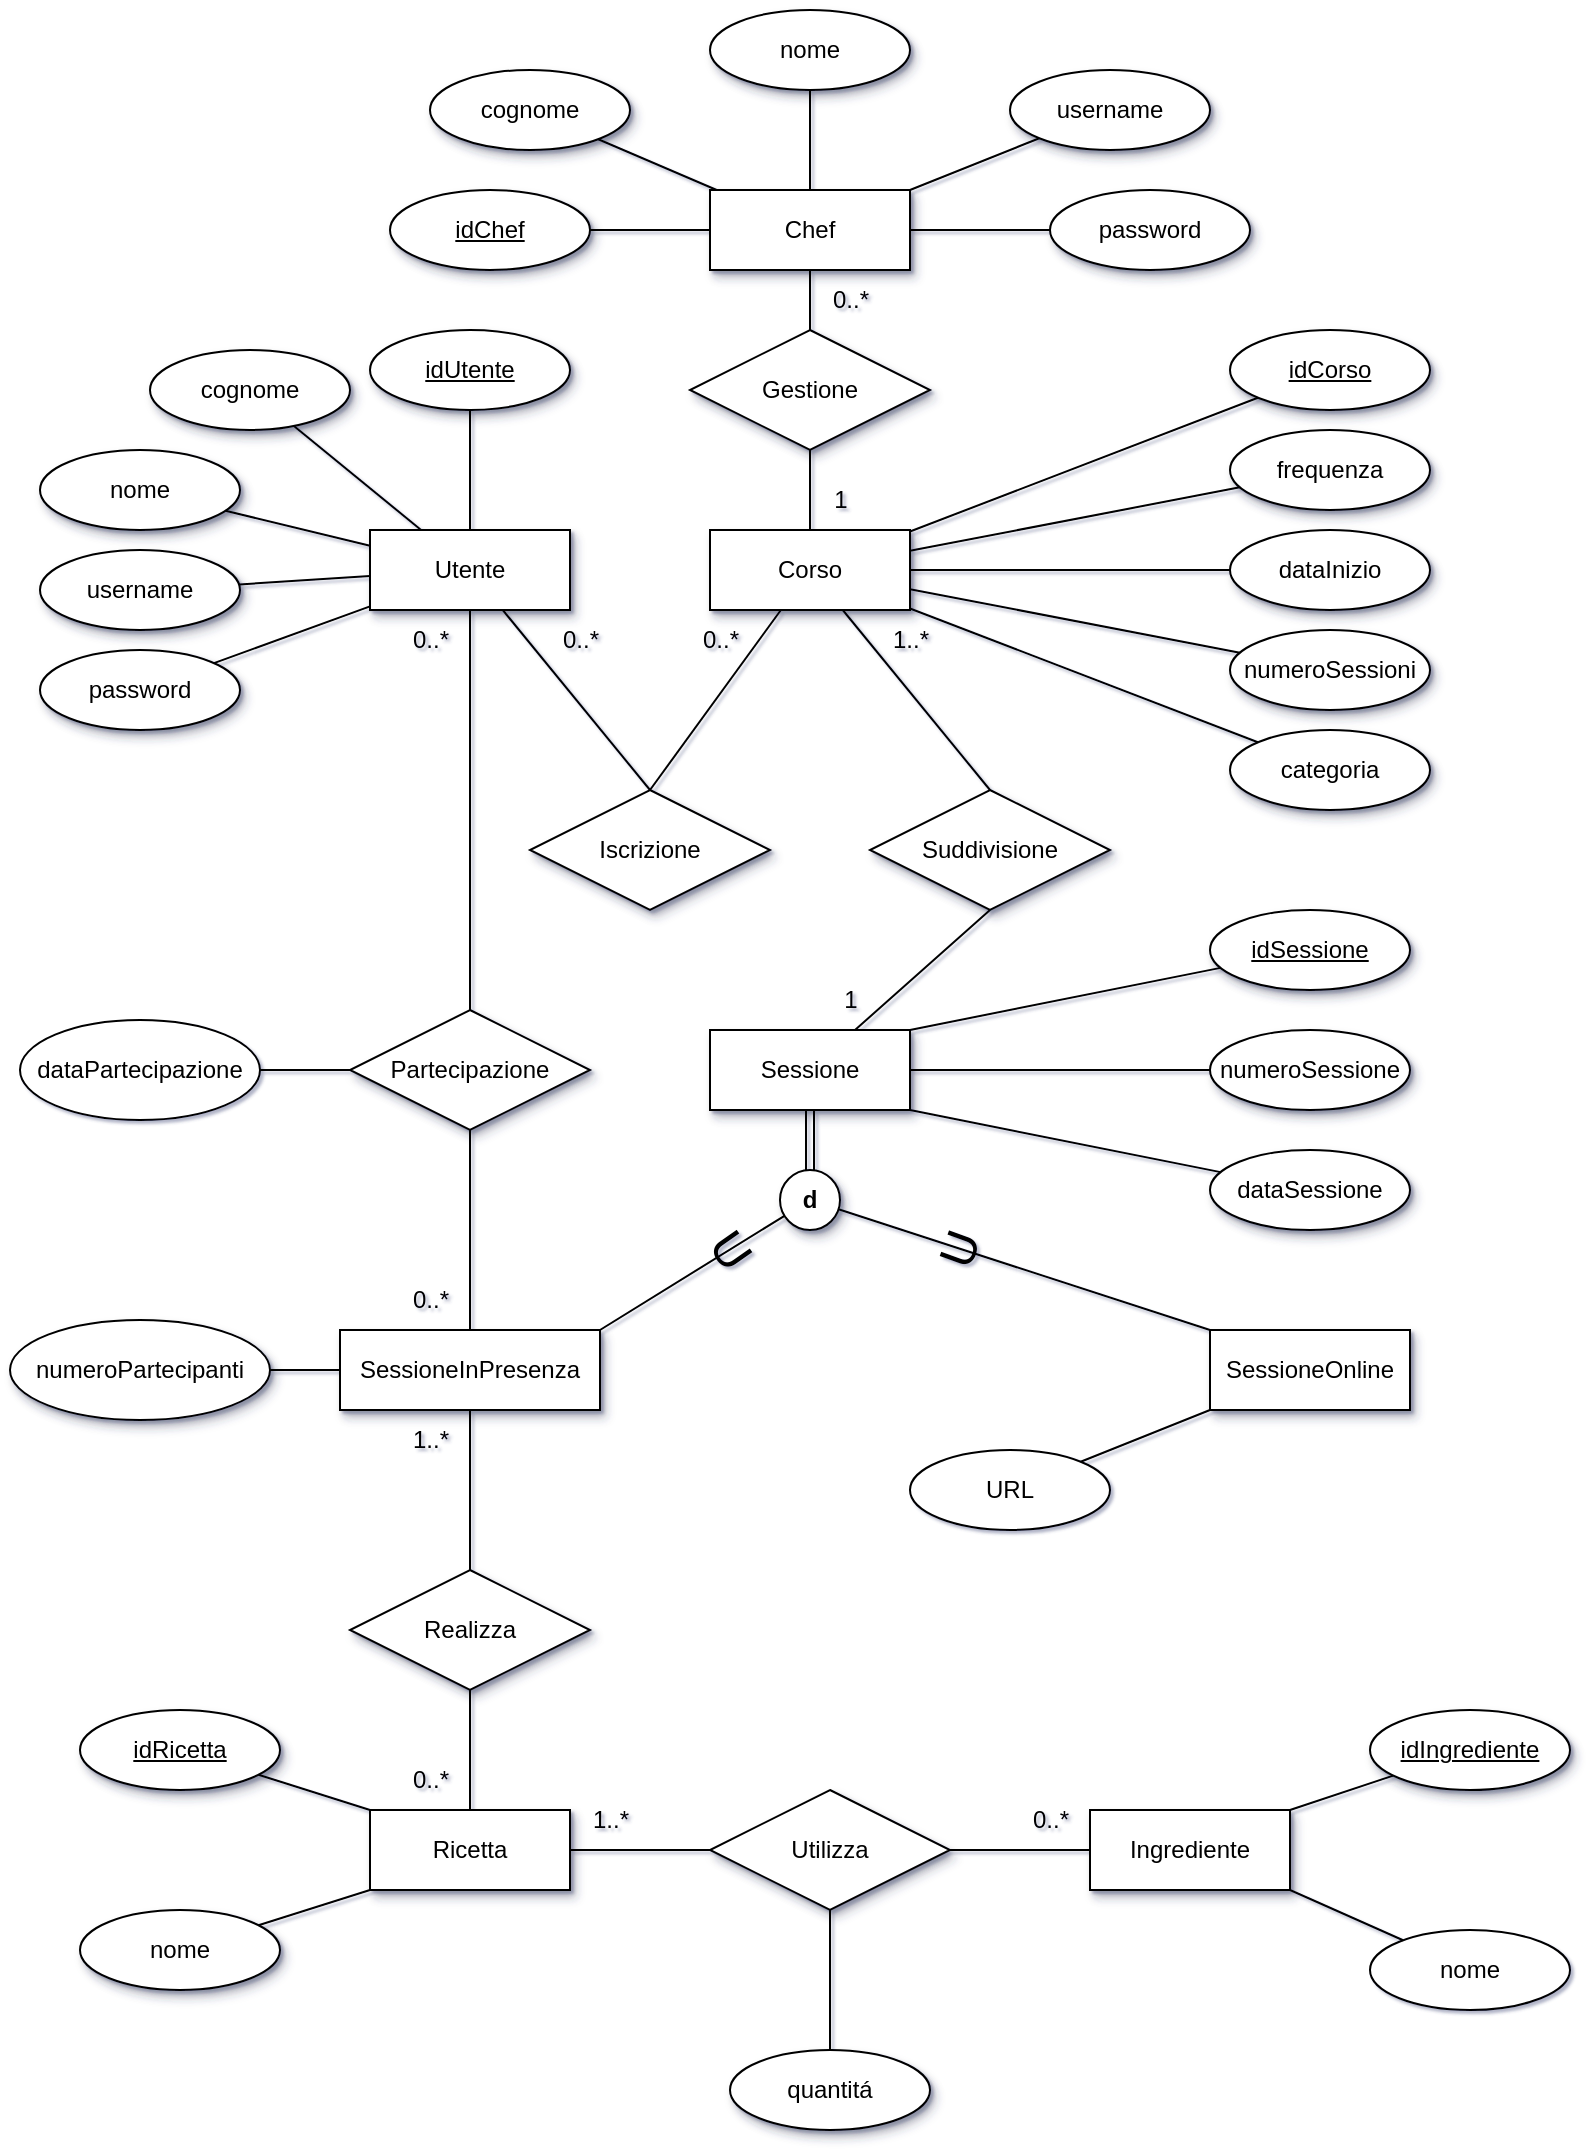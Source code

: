 <mxfile version="27.0.9">
  <diagram name="Pagina-1" id="IO72nUoh3hYoswCz1FrB">
    <mxGraphModel dx="988" dy="906" grid="1" gridSize="10" guides="1" tooltips="1" connect="1" arrows="1" fold="1" page="1" pageScale="1" pageWidth="827" pageHeight="1169" math="0" shadow="1">
      <root>
        <mxCell id="0" />
        <mxCell id="1" parent="0" />
        <mxCell id="X9CcGSQdcjv7YNDz8xj4-1" value="Chef" style="whiteSpace=wrap;html=1;align=center;shadow=1;" parent="1" vertex="1">
          <mxGeometry x="374.0" y="110" width="100" height="40" as="geometry" />
        </mxCell>
        <mxCell id="X9CcGSQdcjv7YNDz8xj4-2" value="idChef" style="ellipse;whiteSpace=wrap;html=1;align=center;fontStyle=4;shadow=1;strokeColor=default;verticalAlign=middle;fontFamily=Helvetica;fontSize=12;fontColor=default;fillColor=default;" parent="1" vertex="1">
          <mxGeometry x="214.0" y="110" width="100" height="40" as="geometry" />
        </mxCell>
        <mxCell id="X9CcGSQdcjv7YNDz8xj4-3" value="password" style="ellipse;whiteSpace=wrap;html=1;align=center;shadow=1;strokeColor=default;verticalAlign=middle;fontFamily=Helvetica;fontSize=12;fontColor=default;fillColor=default;" parent="1" vertex="1">
          <mxGeometry x="544" y="110" width="100" height="40" as="geometry" />
        </mxCell>
        <mxCell id="X9CcGSQdcjv7YNDz8xj4-4" value="username" style="ellipse;whiteSpace=wrap;html=1;align=center;shadow=1;strokeColor=default;verticalAlign=middle;fontFamily=Helvetica;fontSize=12;fontColor=default;fillColor=default;" parent="1" vertex="1">
          <mxGeometry x="524" y="50" width="100" height="40" as="geometry" />
        </mxCell>
        <mxCell id="X9CcGSQdcjv7YNDz8xj4-5" value="cognome" style="ellipse;whiteSpace=wrap;html=1;align=center;shadow=1;strokeColor=default;verticalAlign=middle;fontFamily=Helvetica;fontSize=12;fontColor=default;fillColor=default;" parent="1" vertex="1">
          <mxGeometry x="234" y="50" width="100" height="40" as="geometry" />
        </mxCell>
        <mxCell id="X9CcGSQdcjv7YNDz8xj4-6" value="nome" style="ellipse;whiteSpace=wrap;html=1;align=center;shadow=1;strokeColor=default;verticalAlign=middle;fontFamily=Helvetica;fontSize=12;fontColor=default;fillColor=default;" parent="1" vertex="1">
          <mxGeometry x="374" y="20" width="100" height="40" as="geometry" />
        </mxCell>
        <mxCell id="X9CcGSQdcjv7YNDz8xj4-9" value="Utente" style="whiteSpace=wrap;html=1;align=center;shadow=1;strokeColor=default;verticalAlign=middle;fontFamily=Helvetica;fontSize=12;fontColor=default;fillColor=default;direction=east;flipH=0;flipV=1;" parent="1" vertex="1">
          <mxGeometry x="204" y="280" width="100" height="40" as="geometry" />
        </mxCell>
        <mxCell id="X9CcGSQdcjv7YNDz8xj4-10" value="idUtente" style="ellipse;whiteSpace=wrap;html=1;align=center;fontStyle=4;shadow=1;strokeColor=default;verticalAlign=middle;fontFamily=Helvetica;fontSize=12;fontColor=default;fillColor=default;direction=east;flipH=0;flipV=1;" parent="1" vertex="1">
          <mxGeometry x="204" y="180" width="100" height="40" as="geometry" />
        </mxCell>
        <mxCell id="X9CcGSQdcjv7YNDz8xj4-11" value="password" style="ellipse;whiteSpace=wrap;html=1;align=center;shadow=1;strokeColor=default;verticalAlign=middle;fontFamily=Helvetica;fontSize=12;fontColor=default;fillColor=default;direction=east;flipH=0;flipV=1;" parent="1" vertex="1">
          <mxGeometry x="39" y="340" width="100" height="40" as="geometry" />
        </mxCell>
        <mxCell id="X9CcGSQdcjv7YNDz8xj4-12" value="username" style="ellipse;whiteSpace=wrap;html=1;align=center;shadow=1;strokeColor=default;verticalAlign=middle;fontFamily=Helvetica;fontSize=12;fontColor=default;fillColor=default;direction=east;flipH=0;flipV=1;" parent="1" vertex="1">
          <mxGeometry x="39" y="290" width="100" height="40" as="geometry" />
        </mxCell>
        <mxCell id="X9CcGSQdcjv7YNDz8xj4-13" value="cognome" style="ellipse;whiteSpace=wrap;html=1;align=center;shadow=1;strokeColor=default;verticalAlign=middle;fontFamily=Helvetica;fontSize=12;fontColor=default;fillColor=default;direction=east;flipH=0;flipV=1;" parent="1" vertex="1">
          <mxGeometry x="94" y="190" width="100" height="40" as="geometry" />
        </mxCell>
        <mxCell id="X9CcGSQdcjv7YNDz8xj4-14" value="nome" style="ellipse;whiteSpace=wrap;html=1;align=center;shadow=1;strokeColor=default;verticalAlign=middle;fontFamily=Helvetica;fontSize=12;fontColor=default;fillColor=default;direction=east;flipH=0;flipV=1;" parent="1" vertex="1">
          <mxGeometry x="39" y="240" width="100" height="40" as="geometry" />
        </mxCell>
        <mxCell id="X9CcGSQdcjv7YNDz8xj4-16" value="Corso" style="whiteSpace=wrap;html=1;align=center;shadow=1;strokeColor=default;verticalAlign=middle;fontFamily=Helvetica;fontSize=12;fontColor=default;fillColor=default;" parent="1" vertex="1">
          <mxGeometry x="374" y="280" width="100" height="40" as="geometry" />
        </mxCell>
        <mxCell id="X9CcGSQdcjv7YNDz8xj4-17" value="idCorso" style="ellipse;whiteSpace=wrap;html=1;align=center;fontStyle=4;shadow=1;strokeColor=default;verticalAlign=middle;fontFamily=Helvetica;fontSize=12;fontColor=default;fillColor=default;" parent="1" vertex="1">
          <mxGeometry x="634" y="180" width="100" height="40" as="geometry" />
        </mxCell>
        <mxCell id="X9CcGSQdcjv7YNDz8xj4-18" value="categoria" style="ellipse;whiteSpace=wrap;html=1;align=center;shadow=1;strokeColor=default;verticalAlign=middle;fontFamily=Helvetica;fontSize=12;fontColor=default;fillColor=default;" parent="1" vertex="1">
          <mxGeometry x="634" y="380" width="100" height="40" as="geometry" />
        </mxCell>
        <mxCell id="X9CcGSQdcjv7YNDz8xj4-19" value="frequenza" style="ellipse;whiteSpace=wrap;html=1;align=center;shadow=1;strokeColor=default;verticalAlign=middle;fontFamily=Helvetica;fontSize=12;fontColor=default;fillColor=default;" parent="1" vertex="1">
          <mxGeometry x="634" y="230" width="100" height="40" as="geometry" />
        </mxCell>
        <mxCell id="X9CcGSQdcjv7YNDz8xj4-23" value="dataInizio" style="ellipse;whiteSpace=wrap;html=1;align=center;shadow=1;strokeColor=default;verticalAlign=middle;fontFamily=Helvetica;fontSize=12;fontColor=default;fillColor=default;" parent="1" vertex="1">
          <mxGeometry x="634" y="280" width="100" height="40" as="geometry" />
        </mxCell>
        <mxCell id="X9CcGSQdcjv7YNDz8xj4-24" value="numeroSessioni" style="ellipse;whiteSpace=wrap;html=1;align=center;shadow=1;strokeColor=default;verticalAlign=middle;fontFamily=Helvetica;fontSize=12;fontColor=default;fillColor=default;" parent="1" vertex="1">
          <mxGeometry x="634" y="330" width="100" height="40" as="geometry" />
        </mxCell>
        <mxCell id="X9CcGSQdcjv7YNDz8xj4-28" value="" style="endArrow=none;html=1;rounded=0;fontFamily=Helvetica;fontSize=12;fontColor=default;" parent="1" source="X9CcGSQdcjv7YNDz8xj4-1" target="X9CcGSQdcjv7YNDz8xj4-2" edge="1">
          <mxGeometry relative="1" as="geometry">
            <mxPoint x="314.15" y="370" as="sourcePoint" />
            <mxPoint x="474.15" y="370" as="targetPoint" />
          </mxGeometry>
        </mxCell>
        <mxCell id="X9CcGSQdcjv7YNDz8xj4-29" value="" style="endArrow=none;html=1;rounded=0;fontFamily=Helvetica;fontSize=12;fontColor=default;" parent="1" source="X9CcGSQdcjv7YNDz8xj4-9" target="X9CcGSQdcjv7YNDz8xj4-14" edge="1">
          <mxGeometry relative="1" as="geometry">
            <mxPoint x="184" y="267.222" as="sourcePoint" />
            <mxPoint x="414.0" y="66.137" as="targetPoint" />
          </mxGeometry>
        </mxCell>
        <mxCell id="X9CcGSQdcjv7YNDz8xj4-30" value="" style="endArrow=none;html=1;rounded=0;fontFamily=Helvetica;fontSize=12;fontColor=default;" parent="1" source="X9CcGSQdcjv7YNDz8xj4-13" target="X9CcGSQdcjv7YNDz8xj4-9" edge="1">
          <mxGeometry relative="1" as="geometry">
            <mxPoint x="284" y="38.57" as="sourcePoint" />
            <mxPoint x="444" y="38.57" as="targetPoint" />
          </mxGeometry>
        </mxCell>
        <mxCell id="X9CcGSQdcjv7YNDz8xj4-31" value="" style="endArrow=none;html=1;rounded=0;fontFamily=Helvetica;fontSize=12;fontColor=default;" parent="1" source="X9CcGSQdcjv7YNDz8xj4-9" target="X9CcGSQdcjv7YNDz8xj4-11" edge="1">
          <mxGeometry relative="1" as="geometry">
            <mxPoint x="284" y="225.071" as="sourcePoint" />
            <mxPoint x="444" y="225.071" as="targetPoint" />
          </mxGeometry>
        </mxCell>
        <mxCell id="X9CcGSQdcjv7YNDz8xj4-32" value="" style="endArrow=none;html=1;rounded=0;fontFamily=Helvetica;fontSize=12;fontColor=default;" parent="1" source="X9CcGSQdcjv7YNDz8xj4-1" target="X9CcGSQdcjv7YNDz8xj4-3" edge="1">
          <mxGeometry relative="1" as="geometry">
            <mxPoint x="314.15" y="370" as="sourcePoint" />
            <mxPoint x="474.15" y="370" as="targetPoint" />
          </mxGeometry>
        </mxCell>
        <mxCell id="X9CcGSQdcjv7YNDz8xj4-33" value="" style="endArrow=none;html=1;rounded=0;fontFamily=Helvetica;fontSize=12;fontColor=default;" parent="1" source="X9CcGSQdcjv7YNDz8xj4-1" target="X9CcGSQdcjv7YNDz8xj4-4" edge="1">
          <mxGeometry relative="1" as="geometry">
            <mxPoint x="314.15" y="370" as="sourcePoint" />
            <mxPoint x="474.15" y="370" as="targetPoint" />
          </mxGeometry>
        </mxCell>
        <mxCell id="X9CcGSQdcjv7YNDz8xj4-34" value="" style="endArrow=none;html=1;rounded=0;fontFamily=Helvetica;fontSize=12;fontColor=default;" parent="1" source="X9CcGSQdcjv7YNDz8xj4-1" target="X9CcGSQdcjv7YNDz8xj4-6" edge="1">
          <mxGeometry relative="1" as="geometry">
            <mxPoint x="314.15" y="370" as="sourcePoint" />
            <mxPoint x="474.15" y="370" as="targetPoint" />
          </mxGeometry>
        </mxCell>
        <mxCell id="X9CcGSQdcjv7YNDz8xj4-35" value="" style="endArrow=none;html=1;rounded=0;fontFamily=Helvetica;fontSize=12;fontColor=default;" parent="1" source="X9CcGSQdcjv7YNDz8xj4-1" target="X9CcGSQdcjv7YNDz8xj4-5" edge="1">
          <mxGeometry relative="1" as="geometry">
            <mxPoint x="314.15" y="370" as="sourcePoint" />
            <mxPoint x="474.15" y="370" as="targetPoint" />
          </mxGeometry>
        </mxCell>
        <mxCell id="X9CcGSQdcjv7YNDz8xj4-36" value="" style="endArrow=none;html=1;rounded=0;fontFamily=Helvetica;fontSize=12;fontColor=default;" parent="1" source="X9CcGSQdcjv7YNDz8xj4-9" target="X9CcGSQdcjv7YNDz8xj4-10" edge="1">
          <mxGeometry relative="1" as="geometry">
            <mxPoint x="284" y="20" as="sourcePoint" />
            <mxPoint x="444" y="20" as="targetPoint" />
          </mxGeometry>
        </mxCell>
        <mxCell id="X9CcGSQdcjv7YNDz8xj4-37" value="" style="endArrow=none;html=1;rounded=0;fontFamily=Helvetica;fontSize=12;fontColor=default;" parent="1" source="X9CcGSQdcjv7YNDz8xj4-12" target="X9CcGSQdcjv7YNDz8xj4-9" edge="1">
          <mxGeometry relative="1" as="geometry">
            <mxPoint x="254" y="131" as="sourcePoint" />
            <mxPoint x="184" y="282.5" as="targetPoint" />
          </mxGeometry>
        </mxCell>
        <mxCell id="X9CcGSQdcjv7YNDz8xj4-39" value="Gestione" style="shape=rhombus;perimeter=rhombusPerimeter;whiteSpace=wrap;html=1;align=center;shadow=1;strokeColor=default;verticalAlign=middle;fontFamily=Helvetica;fontSize=12;fontColor=default;fillColor=default;" parent="1" vertex="1">
          <mxGeometry x="364" y="180" width="120" height="60" as="geometry" />
        </mxCell>
        <mxCell id="X9CcGSQdcjv7YNDz8xj4-40" value="Iscrizione" style="shape=rhombus;perimeter=rhombusPerimeter;whiteSpace=wrap;html=1;align=center;shadow=1;strokeColor=default;verticalAlign=middle;fontFamily=Helvetica;fontSize=12;fontColor=default;fillColor=default;" parent="1" vertex="1">
          <mxGeometry x="284" y="410" width="120" height="60" as="geometry" />
        </mxCell>
        <mxCell id="X9CcGSQdcjv7YNDz8xj4-41" value="" style="endArrow=none;html=1;rounded=0;fontFamily=Helvetica;fontSize=12;fontColor=default;exitX=0.5;exitY=0;exitDx=0;exitDy=0;" parent="1" source="X9CcGSQdcjv7YNDz8xj4-40" target="X9CcGSQdcjv7YNDz8xj4-9" edge="1">
          <mxGeometry relative="1" as="geometry">
            <mxPoint x="295" y="356" as="sourcePoint" />
            <mxPoint x="444" y="540" as="targetPoint" />
          </mxGeometry>
        </mxCell>
        <mxCell id="X9CcGSQdcjv7YNDz8xj4-42" value="" style="endArrow=none;html=1;rounded=0;fontFamily=Helvetica;fontSize=12;fontColor=default;" parent="1" source="X9CcGSQdcjv7YNDz8xj4-39" target="X9CcGSQdcjv7YNDz8xj4-1" edge="1">
          <mxGeometry relative="1" as="geometry">
            <mxPoint x="447.348" y="189.674" as="sourcePoint" />
            <mxPoint x="414.15" y="360" as="targetPoint" />
          </mxGeometry>
        </mxCell>
        <mxCell id="X9CcGSQdcjv7YNDz8xj4-44" value="" style="endArrow=none;html=1;rounded=0;fontFamily=Helvetica;fontSize=12;fontColor=default;exitX=0.5;exitY=0;exitDx=0;exitDy=0;" parent="1" source="X9CcGSQdcjv7YNDz8xj4-40" target="X9CcGSQdcjv7YNDz8xj4-16" edge="1">
          <mxGeometry relative="1" as="geometry">
            <mxPoint x="344" y="370" as="sourcePoint" />
            <mxPoint x="504" y="370" as="targetPoint" />
          </mxGeometry>
        </mxCell>
        <mxCell id="X9CcGSQdcjv7YNDz8xj4-49" value="Sessione" style="whiteSpace=wrap;html=1;align=center;shadow=1;strokeColor=default;verticalAlign=middle;fontFamily=Helvetica;fontSize=12;fontColor=default;fillColor=default;" parent="1" vertex="1">
          <mxGeometry x="374" y="530" width="100" height="40" as="geometry" />
        </mxCell>
        <mxCell id="X9CcGSQdcjv7YNDz8xj4-50" value="idSessione" style="ellipse;whiteSpace=wrap;html=1;align=center;fontStyle=4;shadow=1;strokeColor=default;verticalAlign=middle;fontFamily=Helvetica;fontSize=12;fontColor=default;fillColor=default;" parent="1" vertex="1">
          <mxGeometry x="624" y="470" width="100" height="40" as="geometry" />
        </mxCell>
        <mxCell id="X9CcGSQdcjv7YNDz8xj4-54" value="numeroSessione" style="ellipse;whiteSpace=wrap;html=1;align=center;shadow=1;strokeColor=default;verticalAlign=middle;fontFamily=Helvetica;fontSize=12;fontColor=default;fillColor=default;" parent="1" vertex="1">
          <mxGeometry x="624" y="530" width="100" height="40" as="geometry" />
        </mxCell>
        <mxCell id="X9CcGSQdcjv7YNDz8xj4-55" value="dataSessione" style="ellipse;whiteSpace=wrap;html=1;align=center;shadow=1;strokeColor=default;verticalAlign=middle;fontFamily=Helvetica;fontSize=12;fontColor=default;fillColor=default;" parent="1" vertex="1">
          <mxGeometry x="624" y="590" width="100" height="40" as="geometry" />
        </mxCell>
        <mxCell id="X9CcGSQdcjv7YNDz8xj4-57" value="" style="endArrow=none;html=1;rounded=0;fontFamily=Helvetica;fontSize=12;fontColor=default;" parent="1" source="X9CcGSQdcjv7YNDz8xj4-16" target="X9CcGSQdcjv7YNDz8xj4-39" edge="1">
          <mxGeometry relative="1" as="geometry">
            <mxPoint x="344" y="370" as="sourcePoint" />
            <mxPoint x="504" y="370" as="targetPoint" />
          </mxGeometry>
        </mxCell>
        <mxCell id="X9CcGSQdcjv7YNDz8xj4-58" value="Suddivisione" style="shape=rhombus;perimeter=rhombusPerimeter;whiteSpace=wrap;html=1;align=center;shadow=1;strokeColor=default;verticalAlign=middle;fontFamily=Helvetica;fontSize=12;fontColor=default;fillColor=default;" parent="1" vertex="1">
          <mxGeometry x="454" y="410" width="120" height="60" as="geometry" />
        </mxCell>
        <mxCell id="X9CcGSQdcjv7YNDz8xj4-59" value="" style="endArrow=none;html=1;rounded=0;fontFamily=Helvetica;fontSize=12;fontColor=default;entryX=0.5;entryY=0;entryDx=0;entryDy=0;" parent="1" source="X9CcGSQdcjv7YNDz8xj4-16" target="X9CcGSQdcjv7YNDz8xj4-58" edge="1">
          <mxGeometry relative="1" as="geometry">
            <mxPoint x="344" y="370" as="sourcePoint" />
            <mxPoint x="504" y="370" as="targetPoint" />
          </mxGeometry>
        </mxCell>
        <mxCell id="X9CcGSQdcjv7YNDz8xj4-60" value="" style="endArrow=none;html=1;rounded=0;fontFamily=Helvetica;fontSize=12;fontColor=default;exitX=0.5;exitY=1;exitDx=0;exitDy=0;" parent="1" source="X9CcGSQdcjv7YNDz8xj4-58" target="X9CcGSQdcjv7YNDz8xj4-49" edge="1">
          <mxGeometry relative="1" as="geometry">
            <mxPoint x="344" y="470" as="sourcePoint" />
            <mxPoint x="504" y="470" as="targetPoint" />
          </mxGeometry>
        </mxCell>
        <mxCell id="X9CcGSQdcjv7YNDz8xj4-61" value="" style="endArrow=none;html=1;rounded=0;fontFamily=Helvetica;fontSize=12;fontColor=default;" parent="1" source="X9CcGSQdcjv7YNDz8xj4-16" target="X9CcGSQdcjv7YNDz8xj4-18" edge="1">
          <mxGeometry relative="1" as="geometry">
            <mxPoint x="354" y="470" as="sourcePoint" />
            <mxPoint x="504" y="470" as="targetPoint" />
          </mxGeometry>
        </mxCell>
        <mxCell id="X9CcGSQdcjv7YNDz8xj4-62" value="" style="endArrow=none;html=1;rounded=0;fontFamily=Helvetica;fontSize=12;fontColor=default;" parent="1" source="X9CcGSQdcjv7YNDz8xj4-16" target="X9CcGSQdcjv7YNDz8xj4-24" edge="1">
          <mxGeometry relative="1" as="geometry">
            <mxPoint x="344" y="470" as="sourcePoint" />
            <mxPoint x="504" y="470" as="targetPoint" />
          </mxGeometry>
        </mxCell>
        <mxCell id="X9CcGSQdcjv7YNDz8xj4-63" value="" style="endArrow=none;html=1;rounded=0;fontFamily=Helvetica;fontSize=12;fontColor=default;" parent="1" source="X9CcGSQdcjv7YNDz8xj4-16" target="X9CcGSQdcjv7YNDz8xj4-23" edge="1">
          <mxGeometry relative="1" as="geometry">
            <mxPoint x="344" y="470" as="sourcePoint" />
            <mxPoint x="504" y="470" as="targetPoint" />
          </mxGeometry>
        </mxCell>
        <mxCell id="X9CcGSQdcjv7YNDz8xj4-64" value="" style="endArrow=none;html=1;rounded=0;fontFamily=Helvetica;fontSize=12;fontColor=default;" parent="1" source="X9CcGSQdcjv7YNDz8xj4-16" target="X9CcGSQdcjv7YNDz8xj4-19" edge="1">
          <mxGeometry relative="1" as="geometry">
            <mxPoint x="344" y="470" as="sourcePoint" />
            <mxPoint x="504" y="470" as="targetPoint" />
          </mxGeometry>
        </mxCell>
        <mxCell id="X9CcGSQdcjv7YNDz8xj4-65" value="" style="endArrow=none;html=1;rounded=0;fontFamily=Helvetica;fontSize=12;fontColor=default;" parent="1" source="X9CcGSQdcjv7YNDz8xj4-16" target="X9CcGSQdcjv7YNDz8xj4-17" edge="1">
          <mxGeometry relative="1" as="geometry">
            <mxPoint x="344" y="470" as="sourcePoint" />
            <mxPoint x="504" y="470" as="targetPoint" />
          </mxGeometry>
        </mxCell>
        <mxCell id="X9CcGSQdcjv7YNDz8xj4-66" style="edgeStyle=orthogonalEdgeStyle;rounded=0;orthogonalLoop=1;jettySize=auto;html=1;exitX=0.5;exitY=1;exitDx=0;exitDy=0;fontFamily=Helvetica;fontSize=12;fontColor=default;" parent="1" source="X9CcGSQdcjv7YNDz8xj4-54" target="X9CcGSQdcjv7YNDz8xj4-54" edge="1">
          <mxGeometry relative="1" as="geometry" />
        </mxCell>
        <mxCell id="X9CcGSQdcjv7YNDz8xj4-67" value="" style="endArrow=none;html=1;rounded=0;fontFamily=Helvetica;fontSize=12;fontColor=default;exitX=1;exitY=0;exitDx=0;exitDy=0;" parent="1" source="X9CcGSQdcjv7YNDz8xj4-49" target="X9CcGSQdcjv7YNDz8xj4-50" edge="1">
          <mxGeometry relative="1" as="geometry">
            <mxPoint x="424" y="550" as="sourcePoint" />
            <mxPoint x="504" y="570" as="targetPoint" />
          </mxGeometry>
        </mxCell>
        <mxCell id="X9CcGSQdcjv7YNDz8xj4-68" value="" style="endArrow=none;html=1;rounded=0;fontFamily=Helvetica;fontSize=12;fontColor=default;" parent="1" source="X9CcGSQdcjv7YNDz8xj4-49" target="X9CcGSQdcjv7YNDz8xj4-54" edge="1">
          <mxGeometry relative="1" as="geometry">
            <mxPoint x="344" y="570" as="sourcePoint" />
            <mxPoint x="504" y="570" as="targetPoint" />
          </mxGeometry>
        </mxCell>
        <mxCell id="X9CcGSQdcjv7YNDz8xj4-69" value="" style="endArrow=none;html=1;rounded=0;fontFamily=Helvetica;fontSize=12;fontColor=default;exitX=1;exitY=1;exitDx=0;exitDy=0;" parent="1" source="X9CcGSQdcjv7YNDz8xj4-49" target="X9CcGSQdcjv7YNDz8xj4-55" edge="1">
          <mxGeometry relative="1" as="geometry">
            <mxPoint x="504" y="580" as="sourcePoint" />
            <mxPoint x="504" y="570" as="targetPoint" />
          </mxGeometry>
        </mxCell>
        <mxCell id="X9CcGSQdcjv7YNDz8xj4-73" value="" style="shape=link;html=1;rounded=0;fontFamily=Helvetica;fontSize=12;fontColor=default;" parent="1" target="X9CcGSQdcjv7YNDz8xj4-49" edge="1">
          <mxGeometry width="100" relative="1" as="geometry">
            <mxPoint x="424" y="610" as="sourcePoint" />
            <mxPoint x="474" y="570" as="targetPoint" />
          </mxGeometry>
        </mxCell>
        <mxCell id="X9CcGSQdcjv7YNDz8xj4-75" value="&lt;b&gt;d&lt;/b&gt;" style="ellipse;whiteSpace=wrap;html=1;aspect=fixed;shadow=1;strokeColor=default;align=center;verticalAlign=middle;fontFamily=Helvetica;fontSize=12;fontColor=default;fillColor=default;" parent="1" vertex="1">
          <mxGeometry x="409" y="600" width="30" height="30" as="geometry" />
        </mxCell>
        <mxCell id="X9CcGSQdcjv7YNDz8xj4-78" value="" style="endArrow=none;html=1;rounded=0;fontFamily=Helvetica;fontSize=12;fontColor=default;entryX=0;entryY=0;entryDx=0;entryDy=0;" parent="1" source="X9CcGSQdcjv7YNDz8xj4-75" target="X9CcGSQdcjv7YNDz8xj4-79" edge="1">
          <mxGeometry width="50" height="50" relative="1" as="geometry">
            <mxPoint x="158" y="590" as="sourcePoint" />
            <mxPoint x="428" y="710" as="targetPoint" />
          </mxGeometry>
        </mxCell>
        <mxCell id="X9CcGSQdcjv7YNDz8xj4-79" value="SessioneOnline" style="whiteSpace=wrap;html=1;align=center;shadow=1;strokeColor=default;verticalAlign=middle;fontFamily=Helvetica;fontSize=12;fontColor=default;fillColor=default;" parent="1" vertex="1">
          <mxGeometry x="624" y="680" width="100" height="40" as="geometry" />
        </mxCell>
        <mxCell id="X9CcGSQdcjv7YNDz8xj4-80" value="SessioneInPresenza" style="whiteSpace=wrap;html=1;align=center;shadow=1;strokeColor=default;verticalAlign=middle;fontFamily=Helvetica;fontSize=12;fontColor=default;fillColor=default;" parent="1" vertex="1">
          <mxGeometry x="189" y="680" width="130" height="40" as="geometry" />
        </mxCell>
        <mxCell id="X9CcGSQdcjv7YNDz8xj4-81" value="" style="endArrow=none;html=1;rounded=0;fontFamily=Helvetica;fontSize=12;fontColor=default;exitX=1;exitY=0;exitDx=0;exitDy=0;" parent="1" source="X9CcGSQdcjv7YNDz8xj4-80" target="X9CcGSQdcjv7YNDz8xj4-75" edge="1">
          <mxGeometry relative="1" as="geometry">
            <mxPoint x="344" y="570" as="sourcePoint" />
            <mxPoint x="504" y="570" as="targetPoint" />
          </mxGeometry>
        </mxCell>
        <mxCell id="X9CcGSQdcjv7YNDz8xj4-82" value="Partecipazione" style="shape=rhombus;perimeter=rhombusPerimeter;whiteSpace=wrap;html=1;align=center;shadow=1;strokeColor=default;verticalAlign=middle;fontFamily=Helvetica;fontSize=12;fontColor=default;fillColor=default;" parent="1" vertex="1">
          <mxGeometry x="194" y="520" width="120" height="60" as="geometry" />
        </mxCell>
        <mxCell id="X9CcGSQdcjv7YNDz8xj4-83" value="" style="endArrow=none;html=1;rounded=0;fontFamily=Helvetica;fontSize=12;fontColor=default;" parent="1" source="X9CcGSQdcjv7YNDz8xj4-82" target="X9CcGSQdcjv7YNDz8xj4-80" edge="1">
          <mxGeometry relative="1" as="geometry">
            <mxPoint x="344" y="570" as="sourcePoint" />
            <mxPoint x="504" y="570" as="targetPoint" />
          </mxGeometry>
        </mxCell>
        <mxCell id="X9CcGSQdcjv7YNDz8xj4-84" value="" style="endArrow=none;html=1;rounded=0;fontFamily=Helvetica;fontSize=12;fontColor=default;" parent="1" source="X9CcGSQdcjv7YNDz8xj4-9" target="X9CcGSQdcjv7YNDz8xj4-82" edge="1">
          <mxGeometry relative="1" as="geometry">
            <mxPoint x="344" y="570" as="sourcePoint" />
            <mxPoint x="504" y="570" as="targetPoint" />
          </mxGeometry>
        </mxCell>
        <mxCell id="X9CcGSQdcjv7YNDz8xj4-85" value="numeroPartecipanti" style="ellipse;whiteSpace=wrap;html=1;align=center;shadow=1;strokeColor=default;verticalAlign=middle;fontFamily=Helvetica;fontSize=12;fontColor=default;fillColor=default;" parent="1" vertex="1">
          <mxGeometry x="24" y="675" width="130" height="50" as="geometry" />
        </mxCell>
        <mxCell id="X9CcGSQdcjv7YNDz8xj4-86" value="" style="endArrow=none;html=1;rounded=0;fontFamily=Helvetica;fontSize=12;fontColor=default;" parent="1" source="X9CcGSQdcjv7YNDz8xj4-85" target="X9CcGSQdcjv7YNDz8xj4-80" edge="1">
          <mxGeometry relative="1" as="geometry">
            <mxPoint x="344" y="670" as="sourcePoint" />
            <mxPoint x="504" y="670" as="targetPoint" />
          </mxGeometry>
        </mxCell>
        <mxCell id="X9CcGSQdcjv7YNDz8xj4-87" value="Ricetta" style="whiteSpace=wrap;html=1;align=center;shadow=1;strokeColor=default;verticalAlign=middle;fontFamily=Helvetica;fontSize=12;fontColor=default;fillColor=default;" parent="1" vertex="1">
          <mxGeometry x="204" y="920" width="100" height="40" as="geometry" />
        </mxCell>
        <mxCell id="X9CcGSQdcjv7YNDz8xj4-88" value="Realizza" style="shape=rhombus;perimeter=rhombusPerimeter;whiteSpace=wrap;html=1;align=center;shadow=1;strokeColor=default;verticalAlign=middle;fontFamily=Helvetica;fontSize=12;fontColor=default;fillColor=default;" parent="1" vertex="1">
          <mxGeometry x="194" y="800" width="120" height="60" as="geometry" />
        </mxCell>
        <mxCell id="X9CcGSQdcjv7YNDz8xj4-89" value="" style="endArrow=none;html=1;rounded=0;fontFamily=Helvetica;fontSize=12;fontColor=default;" parent="1" source="X9CcGSQdcjv7YNDz8xj4-87" target="X9CcGSQdcjv7YNDz8xj4-88" edge="1">
          <mxGeometry relative="1" as="geometry">
            <mxPoint x="344" y="770" as="sourcePoint" />
            <mxPoint x="504" y="770" as="targetPoint" />
          </mxGeometry>
        </mxCell>
        <mxCell id="X9CcGSQdcjv7YNDz8xj4-90" value="" style="endArrow=none;html=1;rounded=0;fontFamily=Helvetica;fontSize=12;fontColor=default;" parent="1" source="X9CcGSQdcjv7YNDz8xj4-88" target="X9CcGSQdcjv7YNDz8xj4-80" edge="1">
          <mxGeometry relative="1" as="geometry">
            <mxPoint x="344" y="770" as="sourcePoint" />
            <mxPoint x="504" y="770" as="targetPoint" />
          </mxGeometry>
        </mxCell>
        <mxCell id="X9CcGSQdcjv7YNDz8xj4-91" value="idRicetta" style="ellipse;whiteSpace=wrap;html=1;align=center;fontStyle=4;shadow=1;strokeColor=default;verticalAlign=middle;fontFamily=Helvetica;fontSize=12;fontColor=default;fillColor=default;" parent="1" vertex="1">
          <mxGeometry x="59" y="870" width="100" height="40" as="geometry" />
        </mxCell>
        <mxCell id="X9CcGSQdcjv7YNDz8xj4-93" value="nome" style="ellipse;whiteSpace=wrap;html=1;align=center;shadow=1;strokeColor=default;verticalAlign=middle;fontFamily=Helvetica;fontSize=12;fontColor=default;fillColor=default;" parent="1" vertex="1">
          <mxGeometry x="59" y="970" width="100" height="40" as="geometry" />
        </mxCell>
        <mxCell id="X9CcGSQdcjv7YNDz8xj4-94" value="Utilizza" style="shape=rhombus;perimeter=rhombusPerimeter;whiteSpace=wrap;html=1;align=center;shadow=1;strokeColor=default;verticalAlign=middle;fontFamily=Helvetica;fontSize=12;fontColor=default;fillColor=default;" parent="1" vertex="1">
          <mxGeometry x="374" y="910" width="120" height="60" as="geometry" />
        </mxCell>
        <mxCell id="X9CcGSQdcjv7YNDz8xj4-95" value="Ingrediente" style="whiteSpace=wrap;html=1;align=center;shadow=1;strokeColor=default;verticalAlign=middle;fontFamily=Helvetica;fontSize=12;fontColor=default;fillColor=default;" parent="1" vertex="1">
          <mxGeometry x="564" y="920" width="100" height="40" as="geometry" />
        </mxCell>
        <mxCell id="X9CcGSQdcjv7YNDz8xj4-96" value="idIngrediente" style="ellipse;whiteSpace=wrap;html=1;align=center;fontStyle=4;shadow=1;strokeColor=default;verticalAlign=middle;fontFamily=Helvetica;fontSize=12;fontColor=default;fillColor=default;" parent="1" vertex="1">
          <mxGeometry x="704" y="870" width="100" height="40" as="geometry" />
        </mxCell>
        <mxCell id="X9CcGSQdcjv7YNDz8xj4-97" value="quantitá" style="ellipse;whiteSpace=wrap;html=1;align=center;shadow=1;strokeColor=default;verticalAlign=middle;fontFamily=Helvetica;fontSize=12;fontColor=default;fillColor=default;" parent="1" vertex="1">
          <mxGeometry x="384" y="1040" width="100" height="40" as="geometry" />
        </mxCell>
        <mxCell id="X9CcGSQdcjv7YNDz8xj4-98" value="" style="endArrow=none;html=1;rounded=0;fontFamily=Helvetica;fontSize=12;fontColor=default;" parent="1" source="X9CcGSQdcjv7YNDz8xj4-87" target="X9CcGSQdcjv7YNDz8xj4-94" edge="1">
          <mxGeometry relative="1" as="geometry">
            <mxPoint x="344" y="870" as="sourcePoint" />
            <mxPoint x="504" y="870" as="targetPoint" />
          </mxGeometry>
        </mxCell>
        <mxCell id="X9CcGSQdcjv7YNDz8xj4-99" value="" style="endArrow=none;html=1;rounded=0;fontFamily=Helvetica;fontSize=12;fontColor=default;exitX=0.5;exitY=1;exitDx=0;exitDy=0;" parent="1" source="X9CcGSQdcjv7YNDz8xj4-94" target="X9CcGSQdcjv7YNDz8xj4-97" edge="1">
          <mxGeometry relative="1" as="geometry">
            <mxPoint x="664" y="1010" as="sourcePoint" />
            <mxPoint x="504" y="870" as="targetPoint" />
          </mxGeometry>
        </mxCell>
        <mxCell id="X9CcGSQdcjv7YNDz8xj4-101" value="" style="endArrow=none;html=1;rounded=0;fontFamily=Helvetica;fontSize=12;fontColor=default;exitX=1;exitY=0;exitDx=0;exitDy=0;" parent="1" source="X9CcGSQdcjv7YNDz8xj4-95" target="X9CcGSQdcjv7YNDz8xj4-96" edge="1">
          <mxGeometry relative="1" as="geometry">
            <mxPoint x="684" y="960" as="sourcePoint" />
            <mxPoint x="504" y="870" as="targetPoint" />
          </mxGeometry>
        </mxCell>
        <mxCell id="X9CcGSQdcjv7YNDz8xj4-103" value="" style="endArrow=none;html=1;rounded=0;fontFamily=Helvetica;fontSize=12;fontColor=default;entryX=0;entryY=0;entryDx=0;entryDy=0;" parent="1" source="X9CcGSQdcjv7YNDz8xj4-91" target="X9CcGSQdcjv7YNDz8xj4-87" edge="1">
          <mxGeometry relative="1" as="geometry">
            <mxPoint x="344" y="870" as="sourcePoint" />
            <mxPoint x="504" y="870" as="targetPoint" />
          </mxGeometry>
        </mxCell>
        <mxCell id="X9CcGSQdcjv7YNDz8xj4-104" value="" style="endArrow=none;html=1;rounded=0;fontFamily=Helvetica;fontSize=12;fontColor=default;entryX=0;entryY=1;entryDx=0;entryDy=0;" parent="1" source="X9CcGSQdcjv7YNDz8xj4-93" target="X9CcGSQdcjv7YNDz8xj4-87" edge="1">
          <mxGeometry relative="1" as="geometry">
            <mxPoint x="344" y="870" as="sourcePoint" />
            <mxPoint x="504" y="870" as="targetPoint" />
          </mxGeometry>
        </mxCell>
        <mxCell id="X9CcGSQdcjv7YNDz8xj4-105" value="&lt;font style=&quot;font-size: 24px;&quot;&gt;U&lt;/font&gt;" style="text;html=1;align=center;verticalAlign=middle;resizable=0;points=[];autosize=1;strokeColor=none;fillColor=none;fontFamily=Helvetica;fontSize=12;fontColor=default;rotation=55;" parent="1" vertex="1">
          <mxGeometry x="364" y="620" width="40" height="40" as="geometry" />
        </mxCell>
        <mxCell id="X9CcGSQdcjv7YNDz8xj4-109" value="&lt;font style=&quot;font-size: 24px;&quot;&gt;U&lt;/font&gt;" style="text;html=1;align=center;verticalAlign=middle;resizable=1;points=[];autosize=1;strokeColor=none;fillColor=none;fontFamily=Helvetica;fontSize=12;fontColor=default;flipH=0;flipV=1;movable=1;rotatable=1;deletable=1;editable=1;locked=0;connectable=1;rotation=-70;" parent="1" vertex="1">
          <mxGeometry x="484" y="620" width="30" height="40" as="geometry" />
        </mxCell>
        <mxCell id="X9CcGSQdcjv7YNDz8xj4-110" style="edgeStyle=orthogonalEdgeStyle;rounded=0;orthogonalLoop=1;jettySize=auto;html=1;exitX=0.5;exitY=1;exitDx=0;exitDy=0;fontFamily=Helvetica;fontSize=12;fontColor=default;" parent="1" source="X9CcGSQdcjv7YNDz8xj4-24" target="X9CcGSQdcjv7YNDz8xj4-24" edge="1">
          <mxGeometry relative="1" as="geometry" />
        </mxCell>
        <mxCell id="0uFSNHTxZhNWviipePCo-1" value="0..*" style="text;html=1;align=center;verticalAlign=middle;resizable=0;points=[];autosize=1;strokeColor=none;fillColor=none;" parent="1" vertex="1">
          <mxGeometry x="424" y="150" width="40" height="30" as="geometry" />
        </mxCell>
        <mxCell id="0uFSNHTxZhNWviipePCo-2" value="1" style="text;html=1;align=center;verticalAlign=middle;resizable=0;points=[];autosize=1;strokeColor=none;fillColor=none;" parent="1" vertex="1">
          <mxGeometry x="424" y="250" width="30" height="30" as="geometry" />
        </mxCell>
        <mxCell id="0uFSNHTxZhNWviipePCo-3" value="0..*" style="text;html=1;align=center;verticalAlign=middle;resizable=0;points=[];autosize=1;strokeColor=none;fillColor=none;" parent="1" vertex="1">
          <mxGeometry x="289" y="320" width="40" height="30" as="geometry" />
        </mxCell>
        <mxCell id="0uFSNHTxZhNWviipePCo-4" value="0..*" style="text;html=1;align=center;verticalAlign=middle;resizable=0;points=[];autosize=1;strokeColor=none;fillColor=none;" parent="1" vertex="1">
          <mxGeometry x="359" y="320" width="40" height="30" as="geometry" />
        </mxCell>
        <mxCell id="0uFSNHTxZhNWviipePCo-5" value="0..*" style="text;html=1;align=center;verticalAlign=middle;resizable=0;points=[];autosize=1;strokeColor=none;fillColor=none;" parent="1" vertex="1">
          <mxGeometry x="214" y="320" width="40" height="30" as="geometry" />
        </mxCell>
        <mxCell id="0uFSNHTxZhNWviipePCo-6" value="0..*" style="text;html=1;align=center;verticalAlign=middle;resizable=0;points=[];autosize=1;strokeColor=none;fillColor=none;" parent="1" vertex="1">
          <mxGeometry x="214" y="650" width="40" height="30" as="geometry" />
        </mxCell>
        <mxCell id="0uFSNHTxZhNWviipePCo-7" value="1..*" style="text;html=1;align=center;verticalAlign=middle;resizable=0;points=[];autosize=1;strokeColor=none;fillColor=none;" parent="1" vertex="1">
          <mxGeometry x="454" y="320" width="40" height="30" as="geometry" />
        </mxCell>
        <mxCell id="0uFSNHTxZhNWviipePCo-8" value="1" style="text;html=1;align=center;verticalAlign=middle;resizable=0;points=[];autosize=1;strokeColor=none;fillColor=none;" parent="1" vertex="1">
          <mxGeometry x="429" y="500" width="30" height="30" as="geometry" />
        </mxCell>
        <mxCell id="0uFSNHTxZhNWviipePCo-10" value="1..*" style="text;html=1;align=center;verticalAlign=middle;resizable=0;points=[];autosize=1;strokeColor=none;fillColor=none;" parent="1" vertex="1">
          <mxGeometry x="214" y="720" width="40" height="30" as="geometry" />
        </mxCell>
        <mxCell id="0uFSNHTxZhNWviipePCo-12" value="0..*" style="text;html=1;align=center;verticalAlign=middle;resizable=0;points=[];autosize=1;strokeColor=none;fillColor=none;" parent="1" vertex="1">
          <mxGeometry x="214" y="890" width="40" height="30" as="geometry" />
        </mxCell>
        <mxCell id="0uFSNHTxZhNWviipePCo-13" value="1..*" style="text;html=1;align=center;verticalAlign=middle;resizable=0;points=[];autosize=1;strokeColor=none;fillColor=none;" parent="1" vertex="1">
          <mxGeometry x="304" y="910" width="40" height="30" as="geometry" />
        </mxCell>
        <mxCell id="kUn_TqXdqcJszwuQaLx0-4" value="" style="endArrow=none;html=1;rounded=0;" parent="1" source="X9CcGSQdcjv7YNDz8xj4-94" target="X9CcGSQdcjv7YNDz8xj4-95" edge="1">
          <mxGeometry width="50" height="50" relative="1" as="geometry">
            <mxPoint x="404" y="690" as="sourcePoint" />
            <mxPoint x="624" y="950" as="targetPoint" />
          </mxGeometry>
        </mxCell>
        <mxCell id="kUn_TqXdqcJszwuQaLx0-5" value="0..*" style="text;html=1;align=center;verticalAlign=middle;resizable=0;points=[];autosize=1;strokeColor=none;fillColor=none;" parent="1" vertex="1">
          <mxGeometry x="524" y="910" width="40" height="30" as="geometry" />
        </mxCell>
        <mxCell id="SkOw8i6rHOJmTD2zStZe-1" value="URL" style="ellipse;whiteSpace=wrap;html=1;align=center;" parent="1" vertex="1">
          <mxGeometry x="474" y="740" width="100" height="40" as="geometry" />
        </mxCell>
        <mxCell id="SkOw8i6rHOJmTD2zStZe-2" value="" style="endArrow=none;html=1;rounded=0;" parent="1" source="SkOw8i6rHOJmTD2zStZe-1" target="X9CcGSQdcjv7YNDz8xj4-79" edge="1">
          <mxGeometry relative="1" as="geometry">
            <mxPoint x="344" y="570" as="sourcePoint" />
            <mxPoint x="504" y="570" as="targetPoint" />
          </mxGeometry>
        </mxCell>
        <mxCell id="IihbIxHgKW5j_G1TW-l3-2" value="dataPartecipazione" style="ellipse;whiteSpace=wrap;html=1;align=center;" parent="1" vertex="1">
          <mxGeometry x="29" y="525" width="120" height="50" as="geometry" />
        </mxCell>
        <mxCell id="IihbIxHgKW5j_G1TW-l3-3" value="" style="endArrow=none;html=1;rounded=0;entryX=0;entryY=0.5;entryDx=0;entryDy=0;" parent="1" source="IihbIxHgKW5j_G1TW-l3-2" target="X9CcGSQdcjv7YNDz8xj4-82" edge="1">
          <mxGeometry width="50" height="50" relative="1" as="geometry">
            <mxPoint x="394" y="690" as="sourcePoint" />
            <mxPoint x="444" y="640" as="targetPoint" />
          </mxGeometry>
        </mxCell>
        <mxCell id="IihbIxHgKW5j_G1TW-l3-9" value="nome" style="ellipse;whiteSpace=wrap;html=1;align=center;" parent="1" vertex="1">
          <mxGeometry x="704" y="980" width="100" height="40" as="geometry" />
        </mxCell>
        <mxCell id="IihbIxHgKW5j_G1TW-l3-10" value="" style="endArrow=none;html=1;rounded=0;exitX=1;exitY=1;exitDx=0;exitDy=0;" parent="1" source="X9CcGSQdcjv7YNDz8xj4-95" target="IihbIxHgKW5j_G1TW-l3-9" edge="1">
          <mxGeometry width="50" height="50" relative="1" as="geometry">
            <mxPoint x="394" y="890" as="sourcePoint" />
            <mxPoint x="444" y="840" as="targetPoint" />
          </mxGeometry>
        </mxCell>
      </root>
    </mxGraphModel>
  </diagram>
</mxfile>
